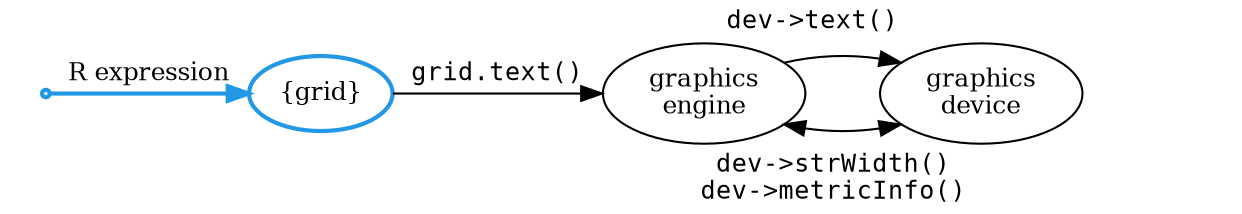 
digraph G {

    node [style = filled; fillcolor = white,
          fontcolor = black, fontsize = 12 ];
    edge [fontcolor = black, fontsize = 12 ];

    origin [shape = point,
            color = "#2297E6", penwidth = 2 ];
    engine [label = "graphics\nengine"];
    device2 [label = "graphics\ndevice"];
    grid [label = "{grid}",
          color = "#2297E6", penwidth = 2];

    dummy [shape = none; label = ""];

    subgraph clusterR {
        origin -> grid [label = "R expression",
                        color = "#2297E6", penwidth = 2 ];
        grid -> engine [label = "grid.text()", fontname = courier];
        engine -> device2 [dir = both, headlabel = " \ndev->strWidth()\ndev->metricInfo()", 
                           fontname = courier];
        engine -> device2 [headlabel = " dev->text()\n ", fontname = courier];
        color = none;

        { rank = same; origin; grid; engine; device2 }
    }

}
    